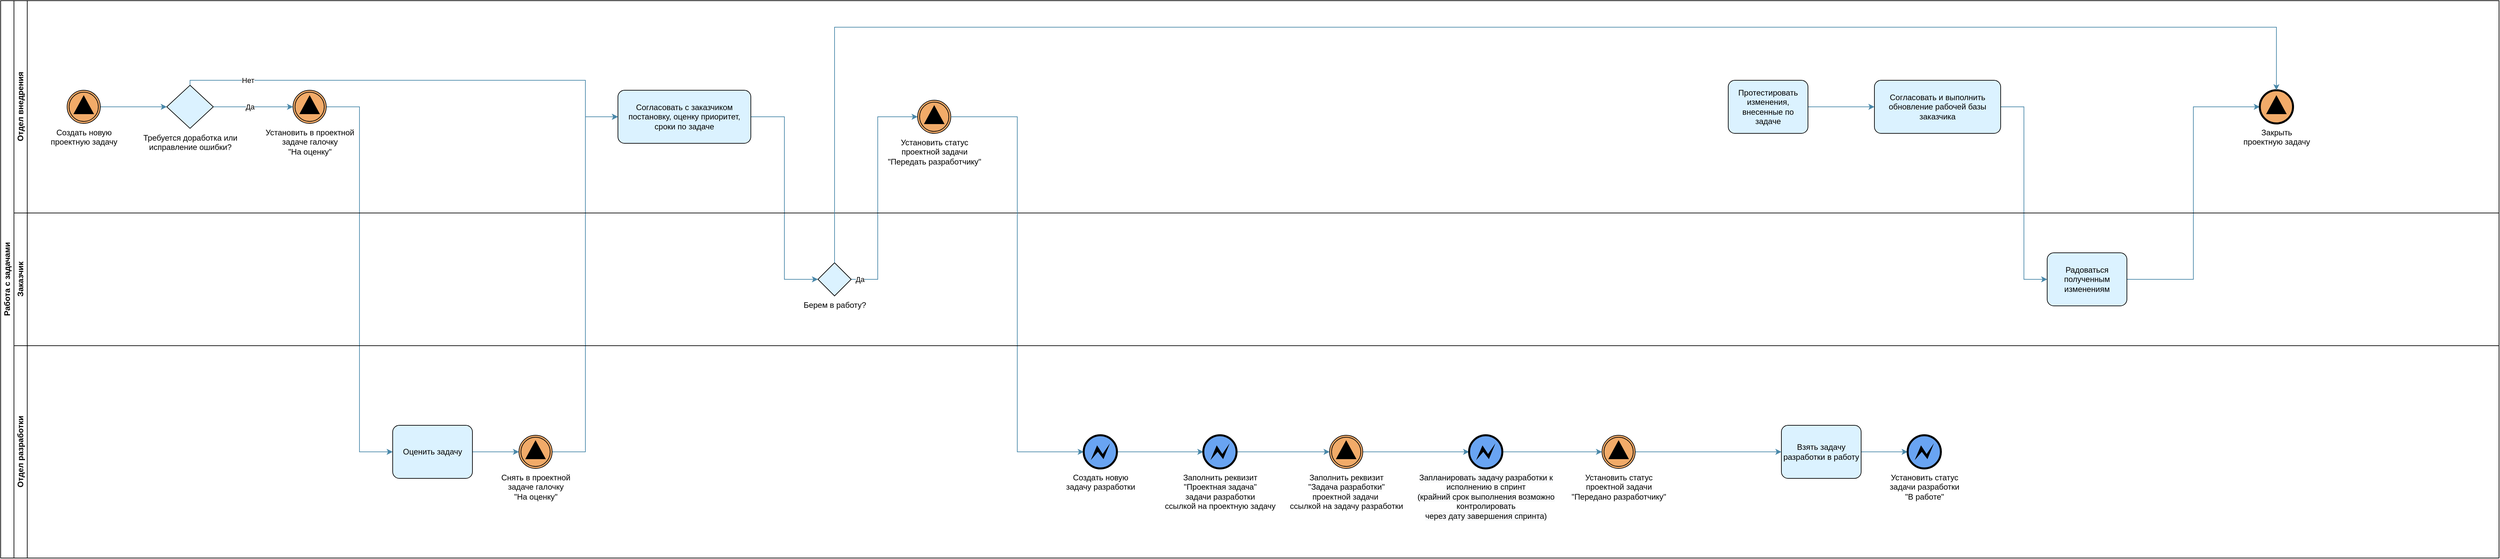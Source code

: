 <mxfile version="20.4.0" type="github">
  <diagram name="Page-1" id="e7e014a7-5840-1c2e-5031-d8a46d1fe8dd">
    <mxGraphModel dx="1293" dy="795" grid="1" gridSize="10" guides="1" tooltips="1" connect="1" arrows="1" fold="1" page="1" pageScale="1" pageWidth="1169" pageHeight="826" background="none" math="0" shadow="0">
      <root>
        <mxCell id="0" />
        <mxCell id="1" parent="0" />
        <mxCell id="0yWBsBw63vBoOCSAFexl-63" value="Работа с задачами" style="swimlane;html=1;childLayout=stackLayout;resizeParent=1;resizeParentMax=0;horizontal=0;startSize=20;horizontalStack=0;" vertex="1" parent="1">
          <mxGeometry x="40" y="40" width="3760" height="840" as="geometry" />
        </mxCell>
        <mxCell id="0yWBsBw63vBoOCSAFexl-72" style="edgeStyle=orthogonalEdgeStyle;rounded=0;orthogonalLoop=1;jettySize=auto;html=1;entryX=0;entryY=0.5;entryDx=0;entryDy=0;entryPerimeter=0;strokeColor=#4988a9;" edge="1" parent="0yWBsBw63vBoOCSAFexl-63" source="0yWBsBw63vBoOCSAFexl-102" target="0yWBsBw63vBoOCSAFexl-71">
          <mxGeometry relative="1" as="geometry">
            <Array as="points">
              <mxPoint x="880" y="680" />
              <mxPoint x="880" y="175" />
            </Array>
          </mxGeometry>
        </mxCell>
        <mxCell id="0yWBsBw63vBoOCSAFexl-74" style="edgeStyle=orthogonalEdgeStyle;rounded=0;orthogonalLoop=1;jettySize=auto;html=1;entryX=0;entryY=0.5;entryDx=0;entryDy=0;entryPerimeter=0;strokeColor=#4988a9;exitX=1;exitY=0.5;exitDx=0;exitDy=0;exitPerimeter=0;" edge="1" parent="0yWBsBw63vBoOCSAFexl-63" source="0yWBsBw63vBoOCSAFexl-71" target="0yWBsBw63vBoOCSAFexl-105">
          <mxGeometry relative="1" as="geometry">
            <mxPoint x="1190" y="400" as="targetPoint" />
          </mxGeometry>
        </mxCell>
        <mxCell id="0yWBsBw63vBoOCSAFexl-76" style="edgeStyle=orthogonalEdgeStyle;rounded=0;orthogonalLoop=1;jettySize=auto;html=1;entryX=0;entryY=0.5;entryDx=0;entryDy=0;entryPerimeter=0;strokeColor=#4988a9;exitX=1;exitY=0.5;exitDx=0;exitDy=0;exitPerimeter=0;" edge="1" parent="0yWBsBw63vBoOCSAFexl-63" source="0yWBsBw63vBoOCSAFexl-105" target="0yWBsBw63vBoOCSAFexl-110">
          <mxGeometry relative="1" as="geometry">
            <mxPoint x="1310" y="400.04" as="sourcePoint" />
            <Array as="points">
              <mxPoint x="1320" y="420" />
              <mxPoint x="1320" y="175" />
            </Array>
          </mxGeometry>
        </mxCell>
        <mxCell id="0yWBsBw63vBoOCSAFexl-106" value="Да" style="edgeLabel;html=1;align=center;verticalAlign=middle;resizable=0;points=[];" vertex="1" connectable="0" parent="0yWBsBw63vBoOCSAFexl-76">
          <mxGeometry x="-0.925" relative="1" as="geometry">
            <mxPoint as="offset" />
          </mxGeometry>
        </mxCell>
        <mxCell id="0yWBsBw63vBoOCSAFexl-86" style="edgeStyle=orthogonalEdgeStyle;rounded=0;orthogonalLoop=1;jettySize=auto;html=1;entryX=0;entryY=0.5;entryDx=0;entryDy=0;entryPerimeter=0;strokeColor=#4988a9;" edge="1" parent="0yWBsBw63vBoOCSAFexl-63" source="0yWBsBw63vBoOCSAFexl-81" target="0yWBsBw63vBoOCSAFexl-85">
          <mxGeometry relative="1" as="geometry" />
        </mxCell>
        <mxCell id="0yWBsBw63vBoOCSAFexl-88" style="edgeStyle=orthogonalEdgeStyle;rounded=0;orthogonalLoop=1;jettySize=auto;html=1;entryX=0;entryY=0.5;entryDx=0;entryDy=0;entryPerimeter=0;strokeColor=#4988a9;" edge="1" parent="0yWBsBw63vBoOCSAFexl-63" source="0yWBsBw63vBoOCSAFexl-85" target="0yWBsBw63vBoOCSAFexl-161">
          <mxGeometry relative="1" as="geometry">
            <mxPoint x="3350" y="160" as="targetPoint" />
          </mxGeometry>
        </mxCell>
        <mxCell id="0yWBsBw63vBoOCSAFexl-101" style="edgeStyle=orthogonalEdgeStyle;rounded=0;orthogonalLoop=1;jettySize=auto;html=1;entryX=0;entryY=0.5;entryDx=0;entryDy=0;entryPerimeter=0;strokeColor=#4988a9;exitX=1;exitY=0.5;exitDx=0;exitDy=0;exitPerimeter=0;" edge="1" parent="0yWBsBw63vBoOCSAFexl-63" source="0yWBsBw63vBoOCSAFexl-98" target="0yWBsBw63vBoOCSAFexl-69">
          <mxGeometry relative="1" as="geometry" />
        </mxCell>
        <mxCell id="0yWBsBw63vBoOCSAFexl-64" value="Отдел внедрения" style="swimlane;html=1;startSize=20;horizontal=0;" vertex="1" parent="0yWBsBw63vBoOCSAFexl-63">
          <mxGeometry x="20" width="3740" height="320" as="geometry" />
        </mxCell>
        <mxCell id="0yWBsBw63vBoOCSAFexl-71" value="Согласовать с заказчиком постановку, оценку приоритет, сроки по задаче" style="points=[[0.25,0,0],[0.5,0,0],[0.75,0,0],[1,0.25,0],[1,0.5,0],[1,0.75,0],[0.75,1,0],[0.5,1,0],[0.25,1,0],[0,0.75,0],[0,0.5,0],[0,0.25,0]];shape=mxgraph.bpmn.task;whiteSpace=wrap;rectStyle=rounded;size=10;taskMarker=abstract;fillColor=#dbf2ff;" vertex="1" parent="0yWBsBw63vBoOCSAFexl-64">
          <mxGeometry x="909" y="135" width="200" height="80" as="geometry" />
        </mxCell>
        <mxCell id="0yWBsBw63vBoOCSAFexl-84" style="edgeStyle=orthogonalEdgeStyle;rounded=0;orthogonalLoop=1;jettySize=auto;html=1;entryX=0;entryY=0.5;entryDx=0;entryDy=0;entryPerimeter=0;strokeColor=#4988a9;" edge="1" parent="0yWBsBw63vBoOCSAFexl-64" source="0yWBsBw63vBoOCSAFexl-79" target="0yWBsBw63vBoOCSAFexl-81">
          <mxGeometry relative="1" as="geometry" />
        </mxCell>
        <mxCell id="0yWBsBw63vBoOCSAFexl-79" value="Протестировать изменения, внесенные по задаче" style="points=[[0.25,0,0],[0.5,0,0],[0.75,0,0],[1,0.25,0],[1,0.5,0],[1,0.75,0],[0.75,1,0],[0.5,1,0],[0.25,1,0],[0,0.75,0],[0,0.5,0],[0,0.25,0]];shape=mxgraph.bpmn.task;whiteSpace=wrap;rectStyle=rounded;size=10;taskMarker=abstract;fillColor=#dbf2ff;" vertex="1" parent="0yWBsBw63vBoOCSAFexl-64">
          <mxGeometry x="2580" y="120" width="120" height="80" as="geometry" />
        </mxCell>
        <mxCell id="0yWBsBw63vBoOCSAFexl-81" value="Согласовать и выполнить обновление рабочей базы заказчика" style="points=[[0.25,0,0],[0.5,0,0],[0.75,0,0],[1,0.25,0],[1,0.5,0],[1,0.75,0],[0.75,1,0],[0.5,1,0],[0.25,1,0],[0,0.75,0],[0,0.5,0],[0,0.25,0]];shape=mxgraph.bpmn.task;whiteSpace=wrap;rectStyle=rounded;size=10;taskMarker=abstract;fillColor=#dbf2ff;" vertex="1" parent="0yWBsBw63vBoOCSAFexl-64">
          <mxGeometry x="2800" y="120" width="190" height="80" as="geometry" />
        </mxCell>
        <mxCell id="0yWBsBw63vBoOCSAFexl-96" style="edgeStyle=orthogonalEdgeStyle;rounded=0;orthogonalLoop=1;jettySize=auto;html=1;entryX=0;entryY=0.5;entryDx=0;entryDy=0;entryPerimeter=0;strokeColor=#4988a9;exitX=0.5;exitY=0;exitDx=0;exitDy=0;exitPerimeter=0;" edge="1" parent="0yWBsBw63vBoOCSAFexl-64" source="0yWBsBw63vBoOCSAFexl-92" target="0yWBsBw63vBoOCSAFexl-71">
          <mxGeometry relative="1" as="geometry">
            <mxPoint x="270" y="120" as="sourcePoint" />
            <Array as="points">
              <mxPoint x="265" y="120" />
              <mxPoint x="860" y="120" />
              <mxPoint x="860" y="175" />
            </Array>
          </mxGeometry>
        </mxCell>
        <mxCell id="0yWBsBw63vBoOCSAFexl-97" value="Нет" style="edgeLabel;html=1;align=center;verticalAlign=middle;resizable=0;points=[];" vertex="1" connectable="0" parent="0yWBsBw63vBoOCSAFexl-96">
          <mxGeometry x="-0.675" relative="1" as="geometry">
            <mxPoint x="-21" as="offset" />
          </mxGeometry>
        </mxCell>
        <mxCell id="0yWBsBw63vBoOCSAFexl-99" style="edgeStyle=orthogonalEdgeStyle;rounded=0;orthogonalLoop=1;jettySize=auto;html=1;strokeColor=#4988a9;" edge="1" parent="0yWBsBw63vBoOCSAFexl-64" source="0yWBsBw63vBoOCSAFexl-92" target="0yWBsBw63vBoOCSAFexl-98">
          <mxGeometry relative="1" as="geometry" />
        </mxCell>
        <mxCell id="0yWBsBw63vBoOCSAFexl-100" value="Да" style="edgeLabel;html=1;align=center;verticalAlign=middle;resizable=0;points=[];" vertex="1" connectable="0" parent="0yWBsBw63vBoOCSAFexl-99">
          <mxGeometry x="-0.194" relative="1" as="geometry">
            <mxPoint x="6" as="offset" />
          </mxGeometry>
        </mxCell>
        <mxCell id="0yWBsBw63vBoOCSAFexl-92" value="Требуется доработка или &lt;br&gt;исправление ошибки?" style="points=[[0.25,0.25,0],[0.5,0,0],[0.75,0.25,0],[1,0.5,0],[0.75,0.75,0],[0.5,1,0],[0.25,0.75,0],[0,0.5,0]];shape=mxgraph.bpmn.gateway2;html=1;verticalLabelPosition=bottom;labelBackgroundColor=#ffffff;verticalAlign=top;align=center;perimeter=rhombusPerimeter;outlineConnect=0;outline=none;symbol=none;fillColor=#dbf2ff;" vertex="1" parent="0yWBsBw63vBoOCSAFexl-64">
          <mxGeometry x="230" y="127.5" width="70" height="65" as="geometry" />
        </mxCell>
        <mxCell id="0yWBsBw63vBoOCSAFexl-70" style="edgeStyle=orthogonalEdgeStyle;rounded=0;orthogonalLoop=1;jettySize=auto;html=1;entryX=0;entryY=0.5;entryDx=0;entryDy=0;entryPerimeter=0;strokeColor=#4988a9;exitX=1;exitY=0.5;exitDx=0;exitDy=0;exitPerimeter=0;" edge="1" parent="0yWBsBw63vBoOCSAFexl-64" source="0yWBsBw63vBoOCSAFexl-152" target="0yWBsBw63vBoOCSAFexl-92">
          <mxGeometry relative="1" as="geometry">
            <mxPoint x="120" y="160" as="sourcePoint" />
          </mxGeometry>
        </mxCell>
        <mxCell id="0yWBsBw63vBoOCSAFexl-98" value="Установить в проектной &lt;br&gt;задаче галочку&lt;br&gt;&quot;На оценку&quot;" style="points=[[0.145,0.145,0],[0.5,0,0],[0.855,0.145,0],[1,0.5,0],[0.855,0.855,0],[0.5,1,0],[0.145,0.855,0],[0,0.5,0]];shape=mxgraph.bpmn.event;html=1;verticalLabelPosition=bottom;labelBackgroundColor=#ffffff;verticalAlign=top;align=center;perimeter=ellipsePerimeter;outlineConnect=0;aspect=fixed;outline=throwing;symbol=signal;fillColor=#f2ab69;gradientColor=none;strokeColor=default;strokeWidth=1;" vertex="1" parent="0yWBsBw63vBoOCSAFexl-64">
          <mxGeometry x="420" y="135" width="50" height="50" as="geometry" />
        </mxCell>
        <mxCell id="0yWBsBw63vBoOCSAFexl-110" value="Установить статус&lt;br&gt;проектной задачи&lt;br&gt;&quot;Передать разработчику&quot;" style="points=[[0.145,0.145,0],[0.5,0,0],[0.855,0.145,0],[1,0.5,0],[0.855,0.855,0],[0.5,1,0],[0.145,0.855,0],[0,0.5,0]];shape=mxgraph.bpmn.event;html=1;verticalLabelPosition=bottom;labelBackgroundColor=#ffffff;verticalAlign=top;align=center;perimeter=ellipsePerimeter;outlineConnect=0;aspect=fixed;outline=throwing;symbol=signal;fillColor=#f2ab69;gradientColor=none;strokeColor=default;strokeWidth=1;" vertex="1" parent="0yWBsBw63vBoOCSAFexl-64">
          <mxGeometry x="1360" y="150" width="50" height="50" as="geometry" />
        </mxCell>
        <mxCell id="0yWBsBw63vBoOCSAFexl-152" value="Создать новую&lt;br&gt;проектную задачу" style="points=[[0.145,0.145,0],[0.5,0,0],[0.855,0.145,0],[1,0.5,0],[0.855,0.855,0],[0.5,1,0],[0.145,0.855,0],[0,0.5,0]];shape=mxgraph.bpmn.event;html=1;verticalLabelPosition=bottom;labelBackgroundColor=#ffffff;verticalAlign=top;align=center;perimeter=ellipsePerimeter;outlineConnect=0;aspect=fixed;outline=throwing;symbol=signal;fillColor=#f2ab69;gradientColor=none;strokeColor=default;strokeWidth=1;" vertex="1" parent="0yWBsBw63vBoOCSAFexl-64">
          <mxGeometry x="80" y="135" width="50" height="50" as="geometry" />
        </mxCell>
        <mxCell id="0yWBsBw63vBoOCSAFexl-161" value="Закрыть &lt;br&gt;проектную задачу" style="points=[[0.145,0.145,0],[0.5,0,0],[0.855,0.145,0],[1,0.5,0],[0.855,0.855,0],[0.5,1,0],[0.145,0.855,0],[0,0.5,0]];shape=mxgraph.bpmn.event;html=1;verticalLabelPosition=bottom;labelBackgroundColor=#ffffff;verticalAlign=top;align=center;perimeter=ellipsePerimeter;outlineConnect=0;aspect=fixed;outline=end;symbol=signal;strokeColor=default;strokeWidth=1;fillColor=#f2ab69;gradientColor=none;" vertex="1" parent="0yWBsBw63vBoOCSAFexl-64">
          <mxGeometry x="3380" y="135" width="50" height="50" as="geometry" />
        </mxCell>
        <mxCell id="0yWBsBw63vBoOCSAFexl-65" value="Заказчик" style="swimlane;html=1;startSize=20;horizontal=0;" vertex="1" parent="0yWBsBw63vBoOCSAFexl-63">
          <mxGeometry x="20" y="320" width="3740" height="200" as="geometry" />
        </mxCell>
        <mxCell id="0yWBsBw63vBoOCSAFexl-85" value="Радоваться полученным изменениям" style="points=[[0.25,0,0],[0.5,0,0],[0.75,0,0],[1,0.25,0],[1,0.5,0],[1,0.75,0],[0.75,1,0],[0.5,1,0],[0.25,1,0],[0,0.75,0],[0,0.5,0],[0,0.25,0]];shape=mxgraph.bpmn.task;whiteSpace=wrap;rectStyle=rounded;size=10;taskMarker=abstract;fillColor=#dbf2ff;" vertex="1" parent="0yWBsBw63vBoOCSAFexl-65">
          <mxGeometry x="3060" y="60" width="120" height="80" as="geometry" />
        </mxCell>
        <mxCell id="0yWBsBw63vBoOCSAFexl-105" value="Берем в работу?" style="points=[[0.25,0.25,0],[0.5,0,0],[0.75,0.25,0],[1,0.5,0],[0.75,0.75,0],[0.5,1,0],[0.25,0.75,0],[0,0.5,0]];shape=mxgraph.bpmn.gateway2;html=1;verticalLabelPosition=bottom;labelBackgroundColor=#ffffff;verticalAlign=top;align=center;perimeter=rhombusPerimeter;outlineConnect=0;outline=none;symbol=none;fillColor=#dbf2ff;" vertex="1" parent="0yWBsBw63vBoOCSAFexl-65">
          <mxGeometry x="1210" y="75" width="50" height="50" as="geometry" />
        </mxCell>
        <mxCell id="0yWBsBw63vBoOCSAFexl-113" style="edgeStyle=orthogonalEdgeStyle;rounded=0;orthogonalLoop=1;jettySize=auto;html=1;entryX=0;entryY=0.5;entryDx=0;entryDy=0;entryPerimeter=0;strokeColor=#4988a9;" edge="1" parent="0yWBsBw63vBoOCSAFexl-63" source="0yWBsBw63vBoOCSAFexl-110" target="0yWBsBw63vBoOCSAFexl-129">
          <mxGeometry relative="1" as="geometry" />
        </mxCell>
        <mxCell id="0yWBsBw63vBoOCSAFexl-66" value="Отдел разработки" style="swimlane;html=1;startSize=20;horizontal=0;" vertex="1" parent="0yWBsBw63vBoOCSAFexl-63">
          <mxGeometry x="20" y="520" width="3740" height="320" as="geometry" />
        </mxCell>
        <mxCell id="0yWBsBw63vBoOCSAFexl-104" style="edgeStyle=orthogonalEdgeStyle;rounded=0;orthogonalLoop=1;jettySize=auto;html=1;strokeColor=#4988a9;" edge="1" parent="0yWBsBw63vBoOCSAFexl-66" source="0yWBsBw63vBoOCSAFexl-69" target="0yWBsBw63vBoOCSAFexl-102">
          <mxGeometry relative="1" as="geometry" />
        </mxCell>
        <mxCell id="0yWBsBw63vBoOCSAFexl-69" value="Оценить задачу" style="points=[[0.25,0,0],[0.5,0,0],[0.75,0,0],[1,0.25,0],[1,0.5,0],[1,0.75,0],[0.75,1,0],[0.5,1,0],[0.25,1,0],[0,0.75,0],[0,0.5,0],[0,0.25,0]];shape=mxgraph.bpmn.task;whiteSpace=wrap;rectStyle=rounded;size=10;taskMarker=abstract;fillColor=#dbf2ff;" vertex="1" parent="0yWBsBw63vBoOCSAFexl-66">
          <mxGeometry x="570" y="120" width="120" height="80" as="geometry" />
        </mxCell>
        <mxCell id="0yWBsBw63vBoOCSAFexl-127" style="edgeStyle=orthogonalEdgeStyle;rounded=0;orthogonalLoop=1;jettySize=auto;html=1;entryX=0;entryY=0.5;entryDx=0;entryDy=0;entryPerimeter=0;strokeColor=#4988a9;" edge="1" parent="0yWBsBw63vBoOCSAFexl-66" source="0yWBsBw63vBoOCSAFexl-77" target="0yWBsBw63vBoOCSAFexl-125">
          <mxGeometry relative="1" as="geometry" />
        </mxCell>
        <mxCell id="0yWBsBw63vBoOCSAFexl-77" value="Взять задачу разработки в работу" style="points=[[0.25,0,0],[0.5,0,0],[0.75,0,0],[1,0.25,0],[1,0.5,0],[1,0.75,0],[0.75,1,0],[0.5,1,0],[0.25,1,0],[0,0.75,0],[0,0.5,0],[0,0.25,0]];shape=mxgraph.bpmn.task;whiteSpace=wrap;rectStyle=rounded;size=10;taskMarker=abstract;fillColor=#dbf2ff;" vertex="1" parent="0yWBsBw63vBoOCSAFexl-66">
          <mxGeometry x="2660" y="120" width="120" height="80" as="geometry" />
        </mxCell>
        <mxCell id="0yWBsBw63vBoOCSAFexl-102" value="Снять в проектной&lt;br&gt;задаче галочку&lt;br&gt;&quot;На оценку&quot;" style="points=[[0.145,0.145,0],[0.5,0,0],[0.855,0.145,0],[1,0.5,0],[0.855,0.855,0],[0.5,1,0],[0.145,0.855,0],[0,0.5,0]];shape=mxgraph.bpmn.event;html=1;verticalLabelPosition=bottom;labelBackgroundColor=#ffffff;verticalAlign=top;align=center;perimeter=ellipsePerimeter;outlineConnect=0;aspect=fixed;outline=throwing;symbol=signal;fillColor=#f2ab69;gradientColor=none;strokeColor=default;strokeWidth=1;" vertex="1" parent="0yWBsBw63vBoOCSAFexl-66">
          <mxGeometry x="760" y="135" width="50" height="50" as="geometry" />
        </mxCell>
        <mxCell id="0yWBsBw63vBoOCSAFexl-120" style="edgeStyle=orthogonalEdgeStyle;rounded=0;orthogonalLoop=1;jettySize=auto;html=1;entryX=0;entryY=0.5;entryDx=0;entryDy=0;entryPerimeter=0;strokeColor=#4988a9;exitX=1;exitY=0.5;exitDx=0;exitDy=0;exitPerimeter=0;" edge="1" parent="0yWBsBw63vBoOCSAFexl-66" source="0yWBsBw63vBoOCSAFexl-126" target="0yWBsBw63vBoOCSAFexl-77">
          <mxGeometry relative="1" as="geometry">
            <mxPoint x="2580" y="160" as="sourcePoint" />
          </mxGeometry>
        </mxCell>
        <mxCell id="0yWBsBw63vBoOCSAFexl-125" value="Установить статус&lt;br&gt;задачи разработки&lt;br&gt;&quot;В работе&quot;" style="points=[[0.145,0.145,0],[0.5,0,0],[0.855,0.145,0],[1,0.5,0],[0.855,0.855,0],[0.5,1,0],[0.145,0.855,0],[0,0.5,0]];shape=mxgraph.bpmn.event;html=1;verticalLabelPosition=bottom;labelBackgroundColor=#ffffff;verticalAlign=top;align=center;perimeter=ellipsePerimeter;outlineConnect=0;aspect=fixed;outline=end;symbol=error;fillColor=#69A4F2;strokeColor=default;gradientColor=none;" vertex="1" parent="0yWBsBw63vBoOCSAFexl-66">
          <mxGeometry x="2850" y="135" width="50" height="50" as="geometry" />
        </mxCell>
        <mxCell id="0yWBsBw63vBoOCSAFexl-126" value="Установить статус&lt;br&gt;проектной задачи&lt;br&gt;&quot;Передано разработчику&quot;" style="points=[[0.145,0.145,0],[0.5,0,0],[0.855,0.145,0],[1,0.5,0],[0.855,0.855,0],[0.5,1,0],[0.145,0.855,0],[0,0.5,0]];shape=mxgraph.bpmn.event;html=1;verticalLabelPosition=bottom;labelBackgroundColor=#ffffff;verticalAlign=top;align=center;perimeter=ellipsePerimeter;outlineConnect=0;aspect=fixed;outline=throwing;symbol=signal;fillColor=#f2ab69;gradientColor=none;strokeColor=default;strokeWidth=1;" vertex="1" parent="0yWBsBw63vBoOCSAFexl-66">
          <mxGeometry x="2390" y="135" width="50" height="50" as="geometry" />
        </mxCell>
        <mxCell id="0yWBsBw63vBoOCSAFexl-133" style="edgeStyle=orthogonalEdgeStyle;rounded=0;orthogonalLoop=1;jettySize=auto;html=1;entryX=0;entryY=0.5;entryDx=0;entryDy=0;entryPerimeter=0;strokeColor=#4988a9;" edge="1" parent="0yWBsBw63vBoOCSAFexl-66" source="0yWBsBw63vBoOCSAFexl-129" target="0yWBsBw63vBoOCSAFexl-131">
          <mxGeometry relative="1" as="geometry" />
        </mxCell>
        <mxCell id="0yWBsBw63vBoOCSAFexl-129" value="Создать новую&lt;br&gt;задачу разработки" style="points=[[0.145,0.145,0],[0.5,0,0],[0.855,0.145,0],[1,0.5,0],[0.855,0.855,0],[0.5,1,0],[0.145,0.855,0],[0,0.5,0]];shape=mxgraph.bpmn.event;html=1;verticalLabelPosition=bottom;labelBackgroundColor=#ffffff;verticalAlign=top;align=center;perimeter=ellipsePerimeter;outlineConnect=0;aspect=fixed;outline=end;symbol=error;fillColor=#69A4F2;strokeColor=default;gradientColor=none;" vertex="1" parent="0yWBsBw63vBoOCSAFexl-66">
          <mxGeometry x="1610" y="135" width="50" height="50" as="geometry" />
        </mxCell>
        <mxCell id="0yWBsBw63vBoOCSAFexl-137" style="edgeStyle=orthogonalEdgeStyle;rounded=0;orthogonalLoop=1;jettySize=auto;html=1;entryX=0;entryY=0.5;entryDx=0;entryDy=0;entryPerimeter=0;strokeColor=#4988a9;" edge="1" parent="0yWBsBw63vBoOCSAFexl-66" source="0yWBsBw63vBoOCSAFexl-131" target="0yWBsBw63vBoOCSAFexl-136">
          <mxGeometry relative="1" as="geometry" />
        </mxCell>
        <mxCell id="0yWBsBw63vBoOCSAFexl-131" value="Заполнить реквизит&lt;br&gt;&quot;&lt;span style=&quot;background-color: rgb(248, 249, 250);&quot;&gt;Проектная задача&lt;/span&gt;&quot; &lt;br&gt;задачи разработки&lt;br&gt;ссылкой на проектную задачу" style="points=[[0.145,0.145,0],[0.5,0,0],[0.855,0.145,0],[1,0.5,0],[0.855,0.855,0],[0.5,1,0],[0.145,0.855,0],[0,0.5,0]];shape=mxgraph.bpmn.event;html=1;verticalLabelPosition=bottom;labelBackgroundColor=#ffffff;verticalAlign=top;align=center;perimeter=ellipsePerimeter;outlineConnect=0;aspect=fixed;outline=end;symbol=error;fillColor=#69A4F2;strokeColor=default;gradientColor=none;" vertex="1" parent="0yWBsBw63vBoOCSAFexl-66">
          <mxGeometry x="1790" y="135" width="50" height="50" as="geometry" />
        </mxCell>
        <mxCell id="0yWBsBw63vBoOCSAFexl-139" style="edgeStyle=orthogonalEdgeStyle;rounded=0;orthogonalLoop=1;jettySize=auto;html=1;entryX=0;entryY=0.5;entryDx=0;entryDy=0;entryPerimeter=0;strokeColor=#4988a9;" edge="1" parent="0yWBsBw63vBoOCSAFexl-66" source="0yWBsBw63vBoOCSAFexl-136" target="0yWBsBw63vBoOCSAFexl-138">
          <mxGeometry relative="1" as="geometry" />
        </mxCell>
        <mxCell id="0yWBsBw63vBoOCSAFexl-136" value="Заполнить реквизит&lt;br&gt;&quot;&lt;span style=&quot;background-color: rgb(248, 249, 250);&quot;&gt;Задача разработки&lt;/span&gt;&quot;&lt;br&gt;проектной задачи&amp;nbsp;&lt;br&gt;ссылкой на задачу разработки" style="points=[[0.145,0.145,0],[0.5,0,0],[0.855,0.145,0],[1,0.5,0],[0.855,0.855,0],[0.5,1,0],[0.145,0.855,0],[0,0.5,0]];shape=mxgraph.bpmn.event;html=1;verticalLabelPosition=bottom;labelBackgroundColor=#ffffff;verticalAlign=top;align=center;perimeter=ellipsePerimeter;outlineConnect=0;aspect=fixed;outline=throwing;symbol=signal;fillColor=#f2ab69;gradientColor=none;strokeColor=default;strokeWidth=1;" vertex="1" parent="0yWBsBw63vBoOCSAFexl-66">
          <mxGeometry x="1980" y="135" width="50" height="50" as="geometry" />
        </mxCell>
        <mxCell id="0yWBsBw63vBoOCSAFexl-140" style="edgeStyle=orthogonalEdgeStyle;rounded=0;orthogonalLoop=1;jettySize=auto;html=1;entryX=0;entryY=0.5;entryDx=0;entryDy=0;entryPerimeter=0;strokeColor=#4988a9;" edge="1" parent="0yWBsBw63vBoOCSAFexl-66" source="0yWBsBw63vBoOCSAFexl-138" target="0yWBsBw63vBoOCSAFexl-126">
          <mxGeometry relative="1" as="geometry" />
        </mxCell>
        <mxCell id="0yWBsBw63vBoOCSAFexl-138" value="&lt;span style=&quot;background-color: rgb(248, 249, 250);&quot;&gt;Запланировать задачу разработки к &lt;br&gt;исполнению в спринт &lt;br&gt;(крайний срок выполнения возможно &lt;br&gt;контролировать &lt;br&gt;через дату завершения спринта)&lt;/span&gt;" style="points=[[0.145,0.145,0],[0.5,0,0],[0.855,0.145,0],[1,0.5,0],[0.855,0.855,0],[0.5,1,0],[0.145,0.855,0],[0,0.5,0]];shape=mxgraph.bpmn.event;html=1;verticalLabelPosition=bottom;labelBackgroundColor=#ffffff;verticalAlign=top;align=center;perimeter=ellipsePerimeter;outlineConnect=0;aspect=fixed;outline=end;symbol=error;fillColor=#69A4F2;strokeColor=default;gradientColor=none;" vertex="1" parent="0yWBsBw63vBoOCSAFexl-66">
          <mxGeometry x="2190" y="135" width="50" height="50" as="geometry" />
        </mxCell>
        <mxCell id="0yWBsBw63vBoOCSAFexl-151" style="edgeStyle=orthogonalEdgeStyle;rounded=0;orthogonalLoop=1;jettySize=auto;html=1;strokeColor=#4988a9;exitX=0.5;exitY=0;exitDx=0;exitDy=0;exitPerimeter=0;entryX=0.5;entryY=0;entryDx=0;entryDy=0;entryPerimeter=0;" edge="1" parent="0yWBsBw63vBoOCSAFexl-63" source="0yWBsBw63vBoOCSAFexl-105" target="0yWBsBw63vBoOCSAFexl-161">
          <mxGeometry relative="1" as="geometry">
            <Array as="points">
              <mxPoint x="1255" y="40" />
              <mxPoint x="3425" y="40" />
            </Array>
          </mxGeometry>
        </mxCell>
      </root>
    </mxGraphModel>
  </diagram>
</mxfile>
